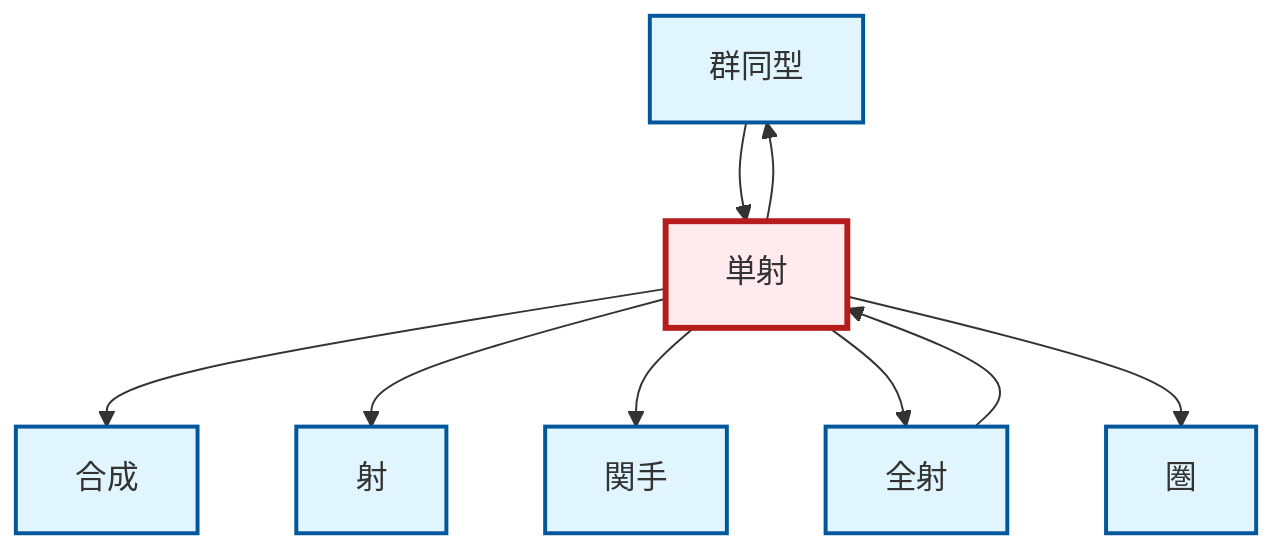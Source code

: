graph TD
    classDef definition fill:#e1f5fe,stroke:#01579b,stroke-width:2px
    classDef theorem fill:#f3e5f5,stroke:#4a148c,stroke-width:2px
    classDef axiom fill:#fff3e0,stroke:#e65100,stroke-width:2px
    classDef example fill:#e8f5e9,stroke:#1b5e20,stroke-width:2px
    classDef current fill:#ffebee,stroke:#b71c1c,stroke-width:3px
    def-category["圏"]:::definition
    def-functor["関手"]:::definition
    def-isomorphism["群同型"]:::definition
    def-monomorphism["単射"]:::definition
    def-morphism["射"]:::definition
    def-composition["合成"]:::definition
    def-epimorphism["全射"]:::definition
    def-monomorphism --> def-composition
    def-isomorphism --> def-monomorphism
    def-monomorphism --> def-morphism
    def-epimorphism --> def-monomorphism
    def-monomorphism --> def-functor
    def-monomorphism --> def-isomorphism
    def-monomorphism --> def-epimorphism
    def-monomorphism --> def-category
    class def-monomorphism current